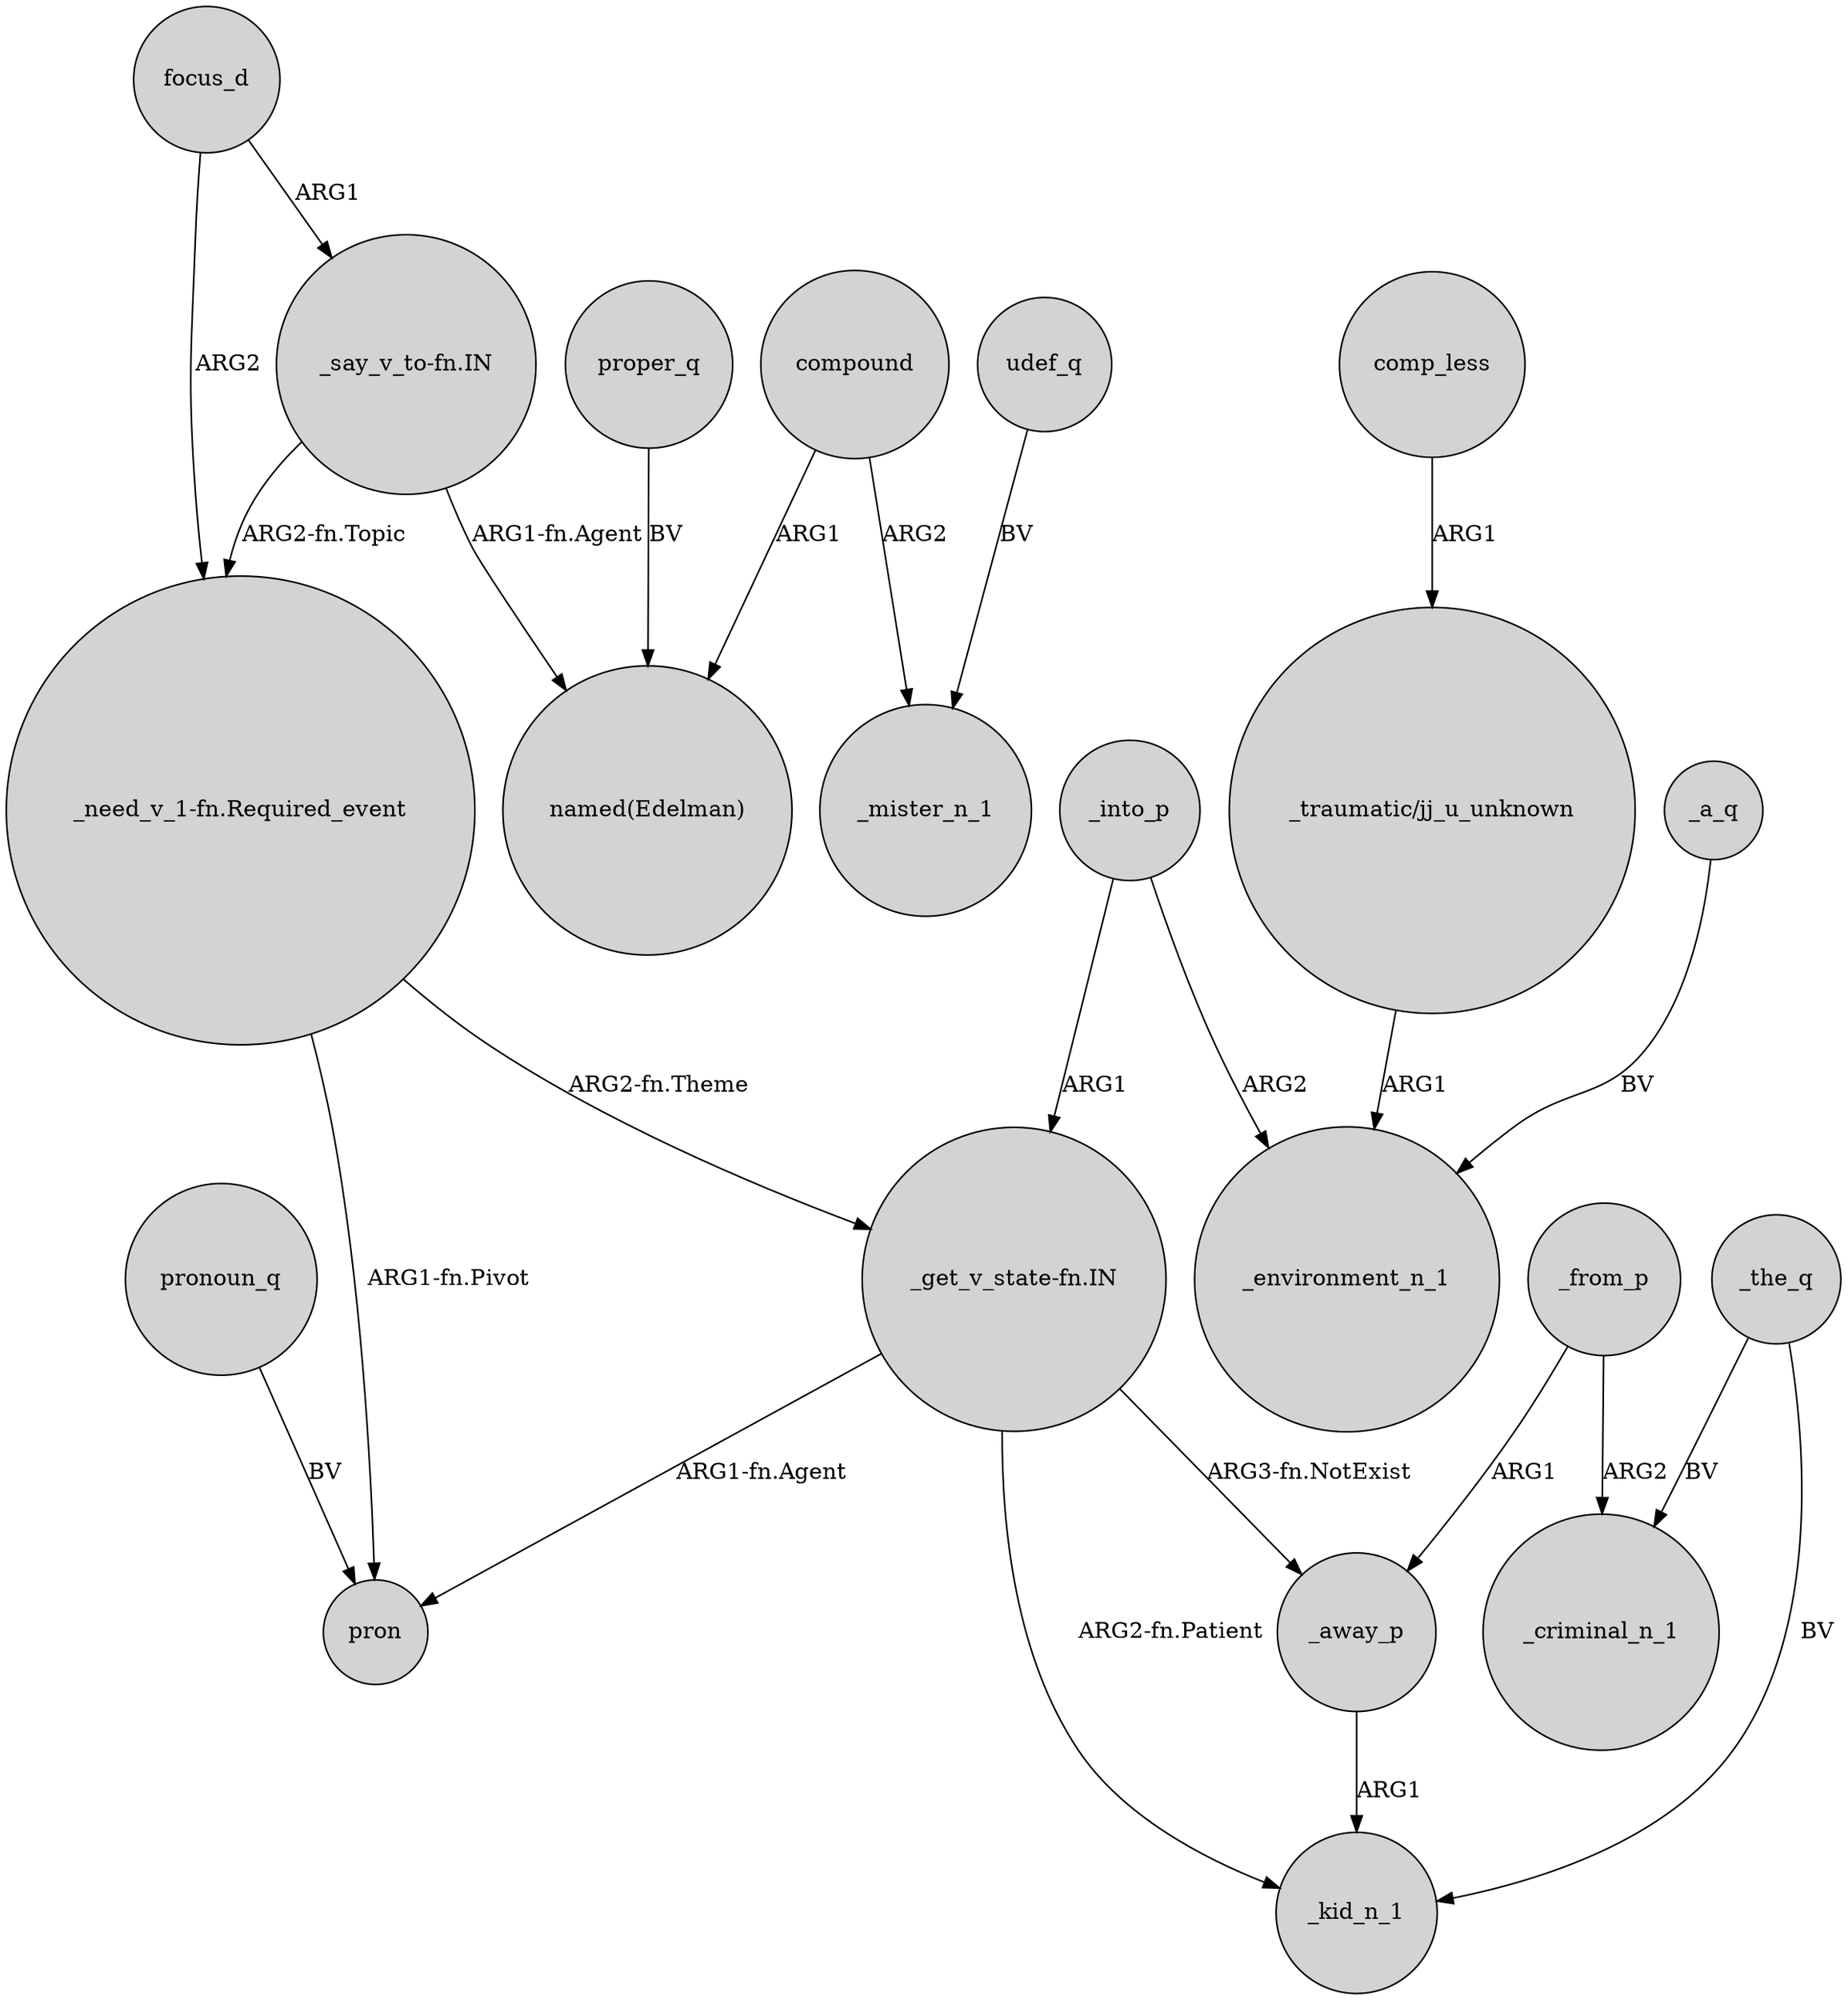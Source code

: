 digraph {
	node [shape=circle style=filled]
	_away_p -> _kid_n_1 [label=ARG1]
	_from_p -> _criminal_n_1 [label=ARG2]
	"_need_v_1-fn.Required_event" -> pron [label="ARG1-fn.Pivot"]
	compound -> _mister_n_1 [label=ARG2]
	udef_q -> _mister_n_1 [label=BV]
	"_need_v_1-fn.Required_event" -> "_get_v_state-fn.IN" [label="ARG2-fn.Theme"]
	"_get_v_state-fn.IN" -> _away_p [label="ARG3-fn.NotExist"]
	comp_less -> "_traumatic/jj_u_unknown" [label=ARG1]
	_from_p -> _away_p [label=ARG1]
	focus_d -> "_need_v_1-fn.Required_event" [label=ARG2]
	pronoun_q -> pron [label=BV]
	_into_p -> "_get_v_state-fn.IN" [label=ARG1]
	_the_q -> _criminal_n_1 [label=BV]
	"_traumatic/jj_u_unknown" -> _environment_n_1 [label=ARG1]
	_the_q -> _kid_n_1 [label=BV]
	"_say_v_to-fn.IN" -> "_need_v_1-fn.Required_event" [label="ARG2-fn.Topic"]
	"_say_v_to-fn.IN" -> "named(Edelman)" [label="ARG1-fn.Agent"]
	_into_p -> _environment_n_1 [label=ARG2]
	"_get_v_state-fn.IN" -> _kid_n_1 [label="ARG2-fn.Patient"]
	_a_q -> _environment_n_1 [label=BV]
	compound -> "named(Edelman)" [label=ARG1]
	proper_q -> "named(Edelman)" [label=BV]
	"_get_v_state-fn.IN" -> pron [label="ARG1-fn.Agent"]
	focus_d -> "_say_v_to-fn.IN" [label=ARG1]
}
